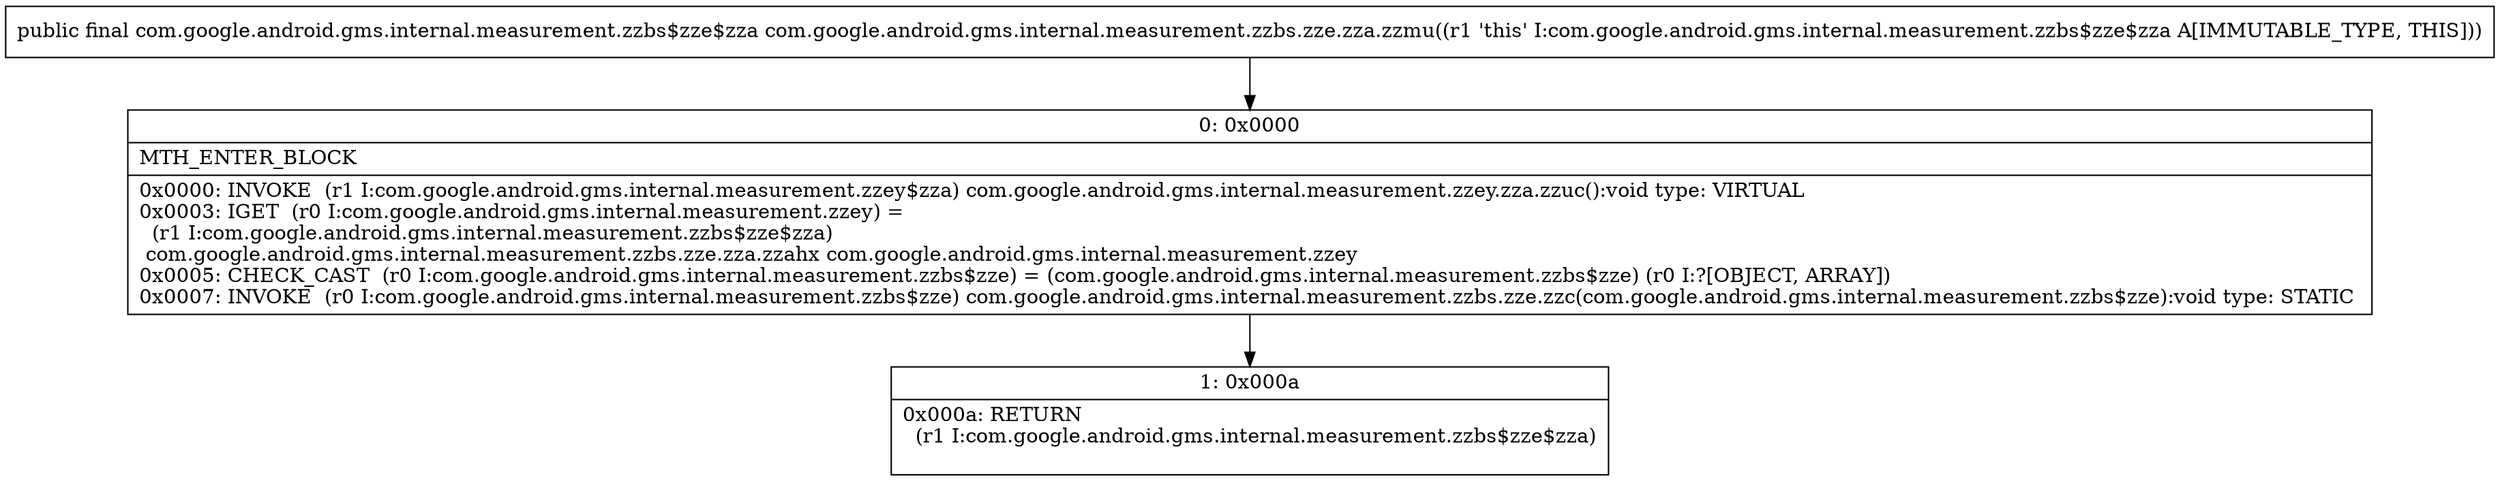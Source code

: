 digraph "CFG forcom.google.android.gms.internal.measurement.zzbs.zze.zza.zzmu()Lcom\/google\/android\/gms\/internal\/measurement\/zzbs$zze$zza;" {
Node_0 [shape=record,label="{0\:\ 0x0000|MTH_ENTER_BLOCK\l|0x0000: INVOKE  (r1 I:com.google.android.gms.internal.measurement.zzey$zza) com.google.android.gms.internal.measurement.zzey.zza.zzuc():void type: VIRTUAL \l0x0003: IGET  (r0 I:com.google.android.gms.internal.measurement.zzey) = \l  (r1 I:com.google.android.gms.internal.measurement.zzbs$zze$zza)\l com.google.android.gms.internal.measurement.zzbs.zze.zza.zzahx com.google.android.gms.internal.measurement.zzey \l0x0005: CHECK_CAST  (r0 I:com.google.android.gms.internal.measurement.zzbs$zze) = (com.google.android.gms.internal.measurement.zzbs$zze) (r0 I:?[OBJECT, ARRAY]) \l0x0007: INVOKE  (r0 I:com.google.android.gms.internal.measurement.zzbs$zze) com.google.android.gms.internal.measurement.zzbs.zze.zzc(com.google.android.gms.internal.measurement.zzbs$zze):void type: STATIC \l}"];
Node_1 [shape=record,label="{1\:\ 0x000a|0x000a: RETURN  \l  (r1 I:com.google.android.gms.internal.measurement.zzbs$zze$zza)\l \l}"];
MethodNode[shape=record,label="{public final com.google.android.gms.internal.measurement.zzbs$zze$zza com.google.android.gms.internal.measurement.zzbs.zze.zza.zzmu((r1 'this' I:com.google.android.gms.internal.measurement.zzbs$zze$zza A[IMMUTABLE_TYPE, THIS])) }"];
MethodNode -> Node_0;
Node_0 -> Node_1;
}

